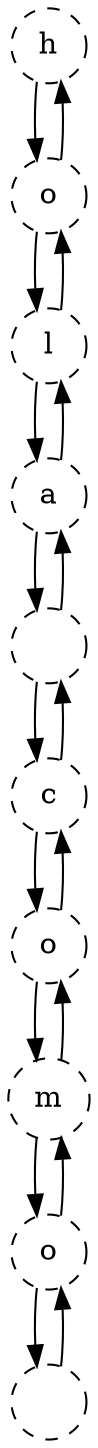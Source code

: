 digraph G {
node[shape = box];
Node0 [label = "h" shape=circle, style=dashed, fillcolor=darkgreen];
Node1 [label = "o" shape=circle, style=dashed, fillcolor=darkgreen];
Node2 [label = "l" shape=circle, style=dashed, fillcolor=darkgreen];
Node3 [label = "a" shape=circle, style=dashed, fillcolor=darkgreen];
Node4 [label = " " shape=circle, style=dashed, fillcolor=darkgreen];
Node5 [label = "c" shape=circle, style=dashed, fillcolor=darkgreen];
Node6 [label = "o" shape=circle, style=dashed, fillcolor=darkgreen];
Node7 [label = "m" shape=circle, style=dashed, fillcolor=darkgreen];
Node8 [label = "o" shape=circle, style=dashed, fillcolor=darkgreen];
Node9 [label = " " shape=circle, style=dashed, fillcolor=darkgreen];
Node0->Node1;
Node1->Node0;
Node1->Node2;
Node2->Node1;
Node2->Node3;
Node3->Node2;
Node3->Node4;
Node4->Node3;
Node4->Node5;
Node5->Node4;
Node5->Node6;
Node6->Node5;
Node6->Node7;
Node7->Node6;
Node7->Node8;
Node8->Node7;
Node8->Node9;
Node9->Node8;
}